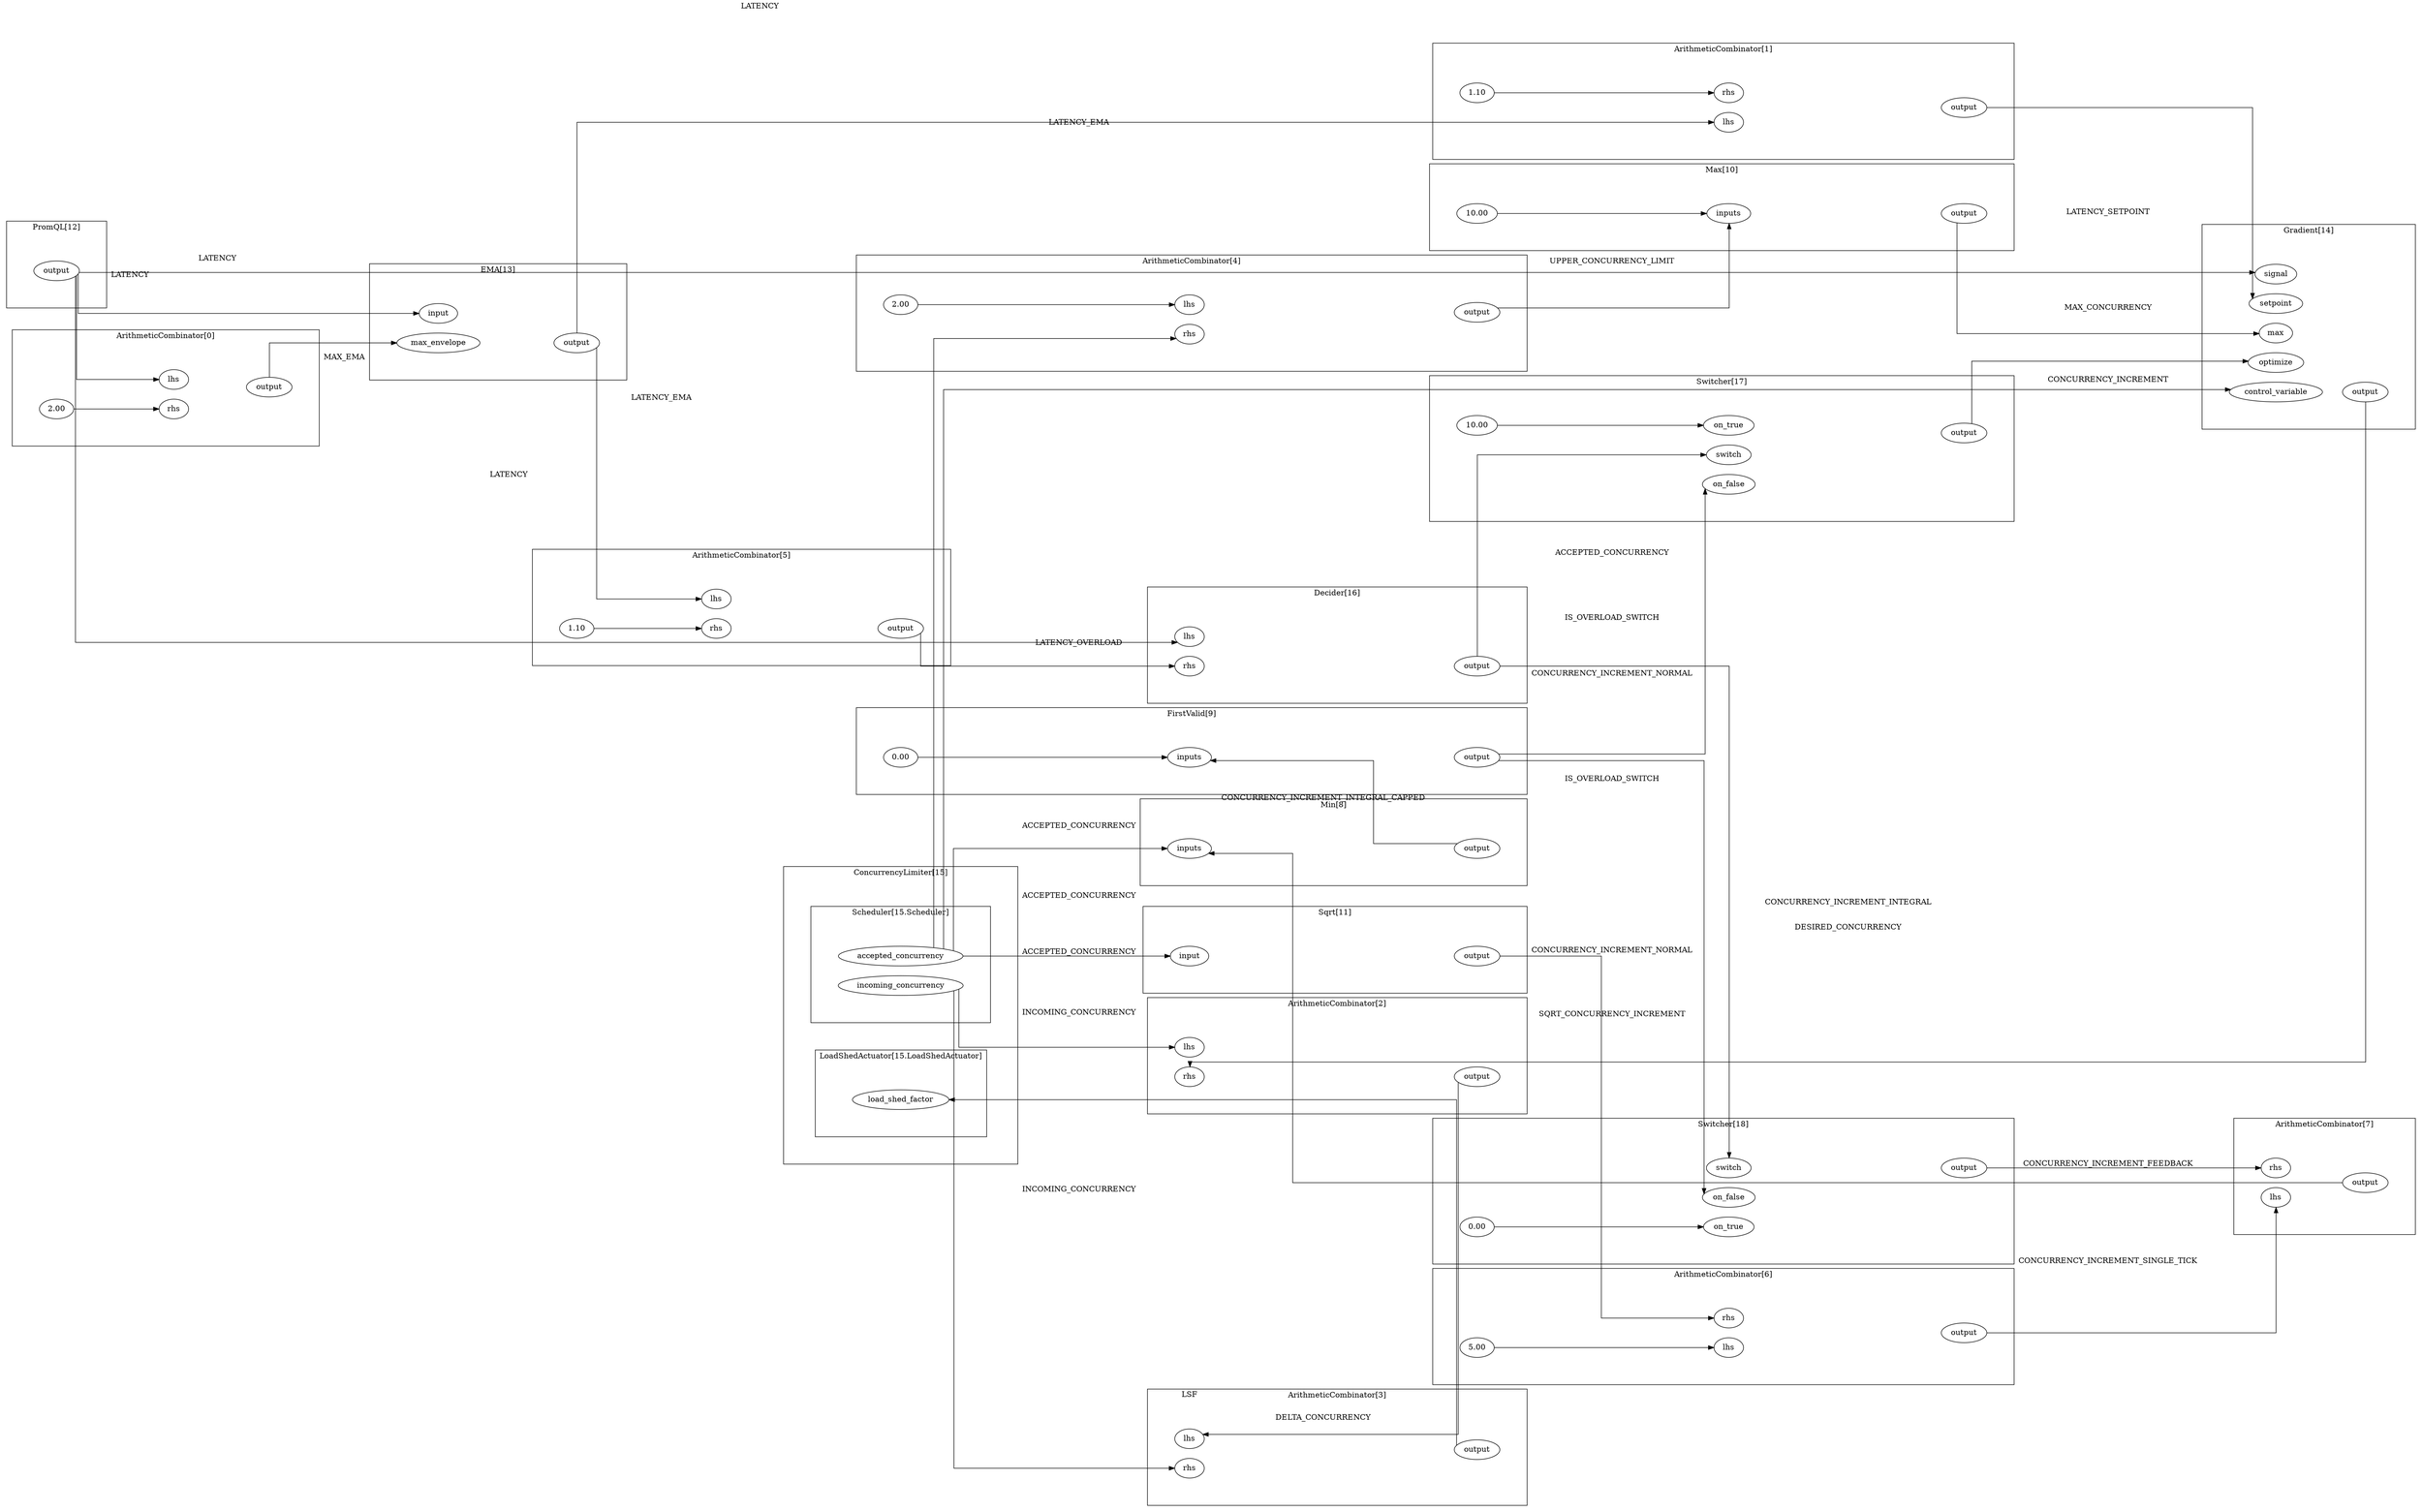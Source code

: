 digraph  {
	subgraph cluster_s1 {
		label="ArithmeticCombinator[0]";margin="50.0";
		n4[label="2.00"];
		n2[label="lhs"];
		n5[label="output"];
		n3[label="rhs"];
		n4->n3;
		n3->n5[style="invis"];
		{rank=same; n2;n3;};
		{rank=same; n5;};
		
	}
	subgraph cluster_s6 {
		label="ArithmeticCombinator[1]";margin="50.0";
		n9[label="1.10"];
		n7[label="lhs"];
		n10[label="output"];
		n8[label="rhs"];
		n9->n8;
		n8->n10[style="invis"];
		{rank=same; n7;n8;};
		{rank=same; n10;};
		
	}
	subgraph cluster_s11 {
		label="ArithmeticCombinator[2]";margin="50.0";
		n12[label="lhs"];
		n14[label="output"];
		n13[label="rhs"];
		n13->n14[style="invis"];
		{rank=same; n12;n13;};
		{rank=same; n14;};
		
	}
	subgraph cluster_s15 {
		label="ArithmeticCombinator[3]";margin="50.0";
		n16[label="lhs"];
		n18[label="output"];
		n17[label="rhs"];
		n17->n18[style="invis"];
		{rank=same; n16;n17;};
		{rank=same; n18;};
		
	}
	subgraph cluster_s19 {
		label="ArithmeticCombinator[4]";margin="50.0";
		n21[label="2.00"];
		n20[label="lhs"];
		n23[label="output"];
		n22[label="rhs"];
		n21->n20;
		n22->n23[style="invis"];
		{rank=same; n23;};
		{rank=same; n20;n22;};
		
	}
	subgraph cluster_s24 {
		label="ArithmeticCombinator[5]";margin="50.0";
		n27[label="1.10"];
		n25[label="lhs"];
		n28[label="output"];
		n26[label="rhs"];
		n27->n26;
		n26->n28[style="invis"];
		{rank=same; n25;n26;};
		{rank=same; n28;};
		
	}
	subgraph cluster_s29 {
		label="ArithmeticCombinator[6]";margin="50.0";
		n32[label="5.00"];
		n31[label="lhs"];
		n33[label="output"];
		n30[label="rhs"];
		n32->n31;
		n31->n33[style="invis"];
		{rank=same; n30;n31;};
		{rank=same; n33;};
		
	}
	subgraph cluster_s34 {
		label="ArithmeticCombinator[7]";margin="50.0";
		n36[label="lhs"];
		n37[label="output"];
		n35[label="rhs"];
		n36->n37[style="invis"];
		{rank=same; n35;n36;};
		{rank=same; n37;};
		
	}
	subgraph cluster_s65 {
		subgraph cluster_s69 {
			label="LoadShedActuator[15.LoadShedActuator]";margin="50.0";
			n70[label="load_shed_factor"];
			{rank=same; n70;};
			
		}
		subgraph cluster_s66 {
			label="Scheduler[15.Scheduler]";margin="50.0";
			n67[label="accepted_concurrency"];
			n68[label="incoming_concurrency"];
			{rank=same; n67;n68;};
			
		}
		label="ConcurrencyLimiter[15]";margin="50.0";
		
	}
	subgraph cluster_s71 {
		label="Decider[16]";margin="50.0";
		n72[label="lhs"];
		n74[label="output"];
		n73[label="rhs"];
		n73->n74[style="invis"];
		{rank=same; n72;n73;};
		{rank=same; n74;};
		
	}
	subgraph cluster_s54 {
		label="EMA[13]";margin="50.0";
		n55[label="input"];
		n56[label="max_envelope"];
		n57[label="output"];
		n56->n57[style="invis"];
		{rank=same; n55;n56;};
		{rank=same; n57;};
		
	}
	subgraph cluster_s41 {
		label="FirstValid[9]";margin="50.0";
		n43[label="0.00"];
		n42[label="inputs"];
		n44[label="output"];
		n43->n42;
		n42->n44[style="invis"];
		{rank=same; n42;n42;};
		{rank=same; n44;};
		
	}
	subgraph cluster_s58 {
		label="Gradient[14]";margin="50.0";
		n63[label="control_variable"];
		n62[label="max"];
		n61[label="optimize"];
		n64[label="output"];
		n60[label="setpoint"];
		n59[label="signal"];
		n63->n64[style="invis"];
		{rank=same; n59;n60;n61;n62;n63;};
		{rank=same; n64;};
		
	}
	subgraph cluster_s45 {
		label="Max[10]";margin="50.0";
		n47[label="10.00"];
		n46[label="inputs"];
		n48[label="output"];
		n47->n46;
		n46->n48[style="invis"];
		{rank=same; n46;n46;};
		{rank=same; n48;};
		
	}
	subgraph cluster_s38 {
		label="Min[8]";margin="50.0";
		n39[label="inputs"];
		n40[label="output"];
		n39->n40[style="invis"];
		{rank=same; n39;n39;};
		{rank=same; n40;};
		
	}
	subgraph cluster_s52 {
		label="PromQL[12]";margin="50.0";
		n53[label="output"];
		{rank=same; n53;};
		
	}
	subgraph cluster_s49 {
		label="Sqrt[11]";margin="50.0";
		n50[label="input"];
		n51[label="output"];
		n50->n51[style="invis"];
		{rank=same; n50;};
		{rank=same; n51;};
		
	}
	subgraph cluster_s75 {
		label="Switcher[17]";margin="50.0";
		n77[label="10.00"];
		n78[label="on_false"];
		n76[label="on_true"];
		n80[label="output"];
		n79[label="switch"];
		n77->n76;
		n79->n80[style="invis"];
		{rank=same; n80;};
		{rank=same; n76;n78;n79;};
		
	}
	subgraph cluster_s81 {
		label="Switcher[18]";margin="50.0";
		n83[label="0.00"];
		n84[label="on_false"];
		n82[label="on_true"];
		n86[label="output"];
		n85[label="switch"];
		n83->n82;
		n85->n86[style="invis"];
		{rank=same; n82;n84;n85;};
		{rank=same; n86;};
		
	}
	rankdir="LR";splines="ortho";
	n67->n22[label="ACCEPTED_CONCURRENCY"];
	n67->n39[label="ACCEPTED_CONCURRENCY"];
	n67->n50[label="ACCEPTED_CONCURRENCY"];
	n67->n63[label="ACCEPTED_CONCURRENCY"];
	n68->n12[label="INCOMING_CONCURRENCY"];
	n68->n17[label="INCOMING_CONCURRENCY"];
	n10->n60[label="LATENCY_SETPOINT"];
	n23->n46[label="UPPER_CONCURRENCY_LIMIT"];
	n28->n73[label="LATENCY_OVERLOAD"];
	n33->n36[label="CONCURRENCY_INCREMENT_SINGLE_TICK"];
	n37->n39[label="CONCURRENCY_INCREMENT_INTEGRAL"];
	n53->n2[label="LATENCY"];
	n53->n55[label="LATENCY"];
	n53->n59[label="LATENCY"];
	n53->n72[label="LATENCY"];
	n57->n7[label="LATENCY_EMA"];
	n57->n25[label="LATENCY_EMA"];
	n5->n56[label="MAX_EMA"];
	n51->n30[label="SQRT_CONCURRENCY_INCREMENT"];
	n40->n42[label="CONCURRENCY_INCREMENT_INTEGRAL_CAPPED"];
	n44->n78[label="CONCURRENCY_INCREMENT_NORMAL"];
	n44->n84[label="CONCURRENCY_INCREMENT_NORMAL"];
	n48->n62[label="MAX_CONCURRENCY"];
	n64->n13[label="DESIRED_CONCURRENCY"];
	n74->n79[label="IS_OVERLOAD_SWITCH"];
	n74->n85[label="IS_OVERLOAD_SWITCH"];
	n80->n61[label="CONCURRENCY_INCREMENT"];
	n18->n70[label="LSF"];
	n86->n35[label="CONCURRENCY_INCREMENT_FEEDBACK"];
	n14->n16[label="DELTA_CONCURRENCY"];
	
}
